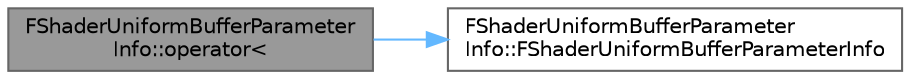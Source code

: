 digraph "FShaderUniformBufferParameterInfo::operator&lt;"
{
 // INTERACTIVE_SVG=YES
 // LATEX_PDF_SIZE
  bgcolor="transparent";
  edge [fontname=Helvetica,fontsize=10,labelfontname=Helvetica,labelfontsize=10];
  node [fontname=Helvetica,fontsize=10,shape=box,height=0.2,width=0.4];
  rankdir="LR";
  Node1 [id="Node000001",label="FShaderUniformBufferParameter\lInfo::operator\<",height=0.2,width=0.4,color="gray40", fillcolor="grey60", style="filled", fontcolor="black",tooltip=" "];
  Node1 -> Node2 [id="edge1_Node000001_Node000002",color="steelblue1",style="solid",tooltip=" "];
  Node2 [id="Node000002",label="FShaderUniformBufferParameter\lInfo::FShaderUniformBufferParameterInfo",height=0.2,width=0.4,color="grey40", fillcolor="white", style="filled",URL="$d7/d18/classFShaderUniformBufferParameterInfo.html#a3a6c33e92a026c0925ec3f005c06191c",tooltip=" "];
}
